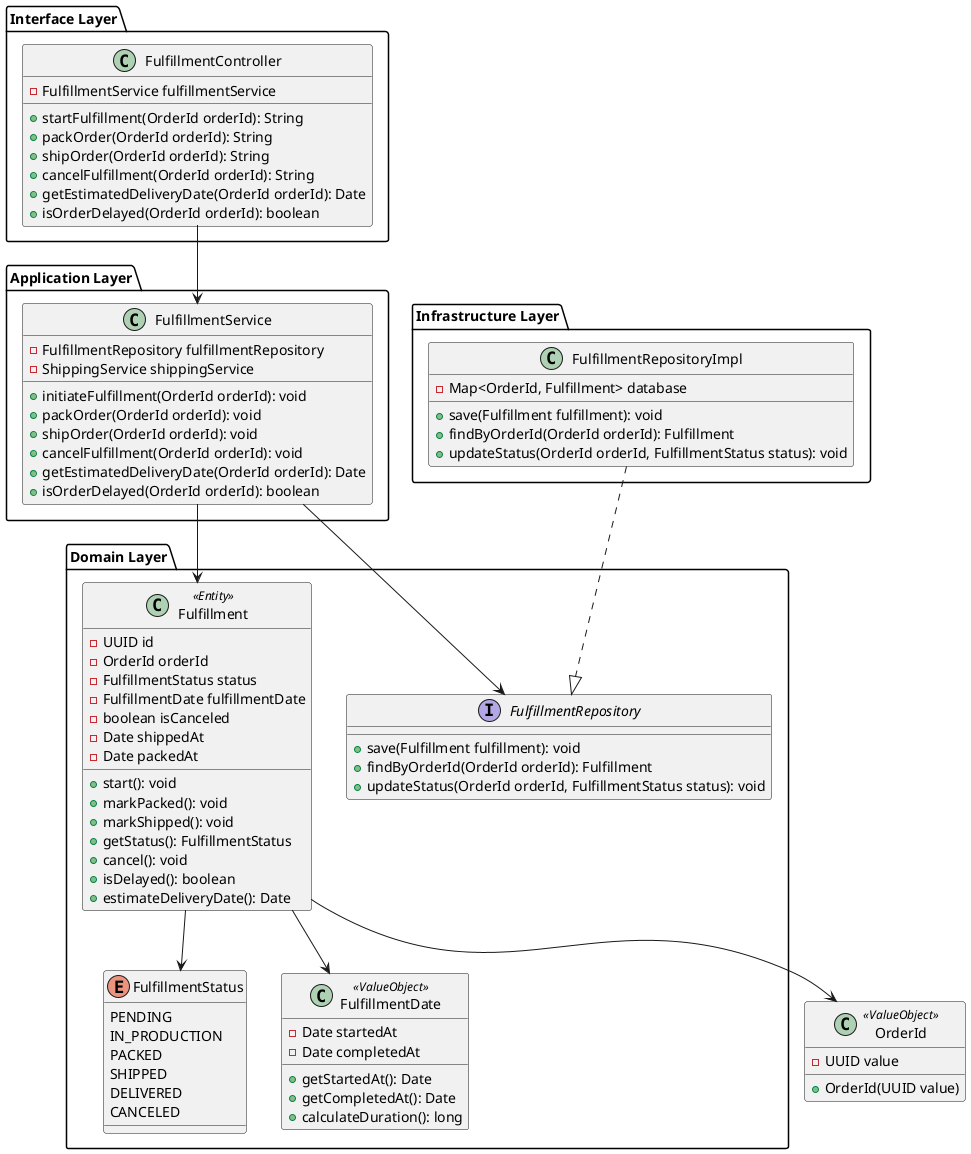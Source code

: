 @startuml
' =============================
' DOMAIN LAYER
' =============================
class OrderId <<ValueObject>> {
    - UUID value
  + OrderId(UUID value)
}

package "Domain Layer" {

  class Fulfillment <<Entity>> {
    - UUID id
    - OrderId orderId
    - FulfillmentStatus status
    - FulfillmentDate fulfillmentDate
    - boolean isCanceled
    - Date shippedAt
    - Date packedAt
    + start(): void
    + markPacked(): void
    + markShipped(): void
    + getStatus(): FulfillmentStatus
    + cancel(): void
    + isDelayed(): boolean
    + estimateDeliveryDate(): Date
  }

  enum FulfillmentStatus {
    PENDING
    IN_PRODUCTION
    PACKED
    SHIPPED
    DELIVERED
    CANCELED
  }

  interface FulfillmentRepository {
    + save(Fulfillment fulfillment): void
    + findByOrderId(OrderId orderId): Fulfillment
    + updateStatus(OrderId orderId, FulfillmentStatus status): void
  }

  class FulfillmentDate <<ValueObject>> {
    - Date startedAt
    - Date completedAt
    + getStartedAt(): Date
    + getCompletedAt(): Date
    + calculateDuration(): long
  }

  Fulfillment --> OrderId
  Fulfillment --> FulfillmentStatus
  Fulfillment --> FulfillmentDate
}

' =============================
' APPLICATION LAYER
' =============================
package "Application Layer" {

  class FulfillmentService {
    - FulfillmentRepository fulfillmentRepository
    - ShippingService shippingService
    + initiateFulfillment(OrderId orderId): void
    + packOrder(OrderId orderId): void
    + shipOrder(OrderId orderId): void
    + cancelFulfillment(OrderId orderId): void
    + getEstimatedDeliveryDate(OrderId orderId): Date
    + isOrderDelayed(OrderId orderId): boolean
  }

  FulfillmentService --> Fulfillment
  FulfillmentService --> FulfillmentRepository
}

' =============================
' INFRASTRUCTURE LAYER
' =============================
package "Infrastructure Layer" {

  class FulfillmentRepositoryImpl {
    - Map<OrderId, Fulfillment> database
    + save(Fulfillment fulfillment): void
    + findByOrderId(OrderId orderId): Fulfillment
    + updateStatus(OrderId orderId, FulfillmentStatus status): void
  }

  FulfillmentRepositoryImpl ..|> FulfillmentRepository
}

' =============================
' INTERFACE LAYER
' =============================
package "Interface Layer" {

  class FulfillmentController {
    - FulfillmentService fulfillmentService
    + startFulfillment(OrderId orderId): String
    + packOrder(OrderId orderId): String
    + shipOrder(OrderId orderId): String
    + cancelFulfillment(OrderId orderId): String
    + getEstimatedDeliveryDate(OrderId orderId): Date
    + isOrderDelayed(OrderId orderId): boolean
  }

  FulfillmentController --> FulfillmentService
}
@enduml
